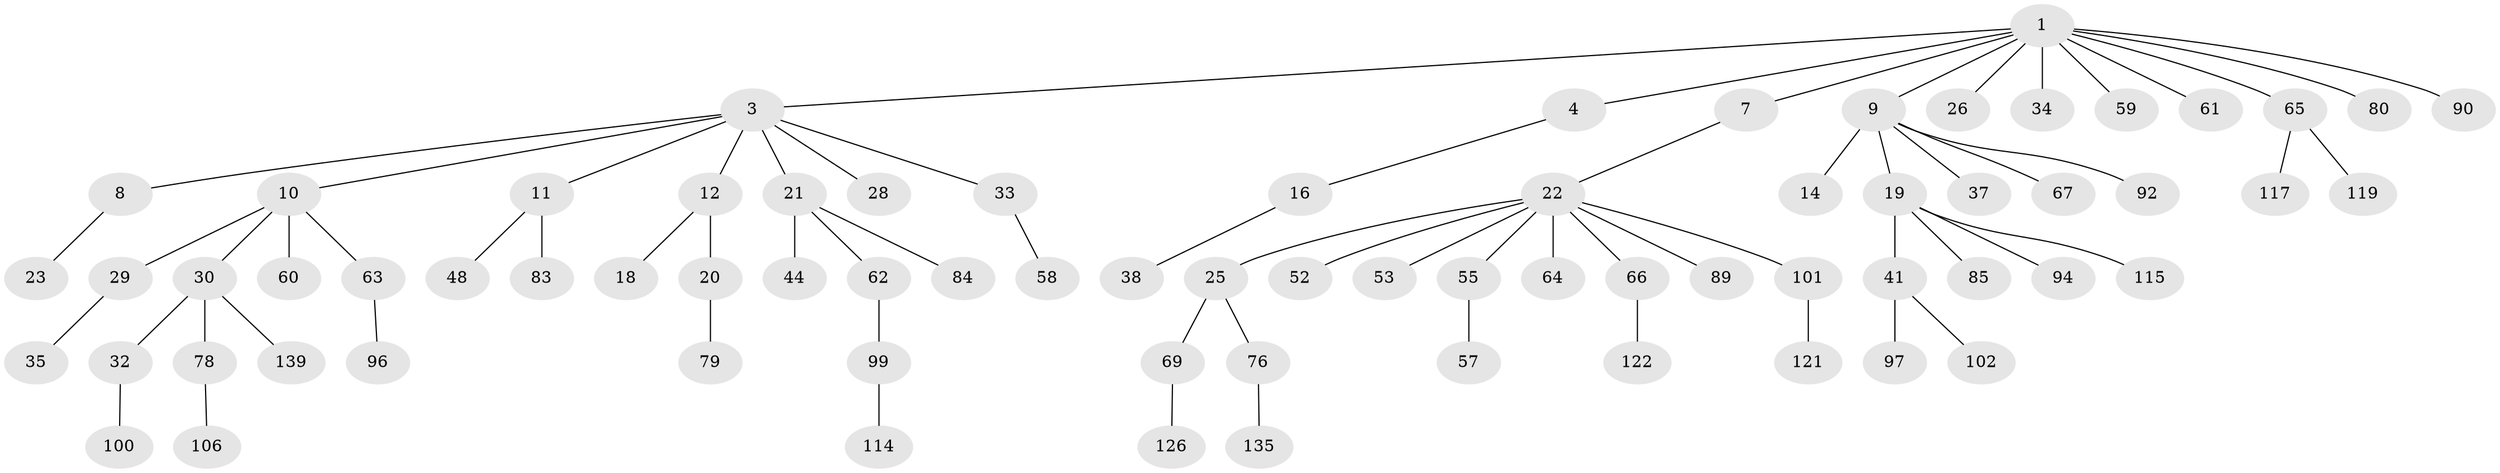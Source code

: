 // original degree distribution, {7: 0.0136986301369863, 4: 0.0547945205479452, 3: 0.1232876712328767, 2: 0.2602739726027397, 5: 0.0410958904109589, 6: 0.0136986301369863, 1: 0.4931506849315068}
// Generated by graph-tools (version 1.1) at 2025/15/03/09/25 04:15:29]
// undirected, 73 vertices, 72 edges
graph export_dot {
graph [start="1"]
  node [color=gray90,style=filled];
  1 [super="+2+24"];
  3 [super="+5"];
  4;
  7 [super="+104"];
  8;
  9 [super="+15+133"];
  10;
  11 [super="+17+136+31+82"];
  12 [super="+13"];
  14 [super="+45"];
  16;
  18;
  19;
  20 [super="+88+68"];
  21;
  22 [super="+51+39+113+46"];
  23;
  25 [super="+27"];
  26 [super="+36"];
  28 [super="+131"];
  29;
  30 [super="+95+72"];
  32 [super="+81"];
  33 [super="+123+124+49+77"];
  34;
  35 [super="+70"];
  37 [super="+105"];
  38;
  41 [super="+103+43+56"];
  44 [super="+141"];
  48;
  52;
  53;
  55 [super="+73"];
  57;
  58;
  59 [super="+108"];
  60 [super="+109"];
  61;
  62 [super="+71+132+86"];
  63 [super="+75"];
  64 [super="+110+116"];
  65;
  66;
  67;
  69;
  76;
  78;
  79 [super="+128"];
  80;
  83;
  84;
  85;
  89 [super="+91"];
  90;
  92;
  94;
  96;
  97;
  99;
  100;
  101;
  102;
  106;
  114;
  115;
  117;
  119 [super="+140"];
  121;
  122;
  126;
  135;
  139;
  1 -- 4;
  1 -- 7;
  1 -- 9;
  1 -- 59;
  1 -- 90;
  1 -- 65;
  1 -- 26;
  1 -- 3;
  1 -- 80;
  1 -- 34;
  1 -- 61;
  3 -- 11;
  3 -- 33;
  3 -- 21;
  3 -- 8;
  3 -- 10;
  3 -- 12;
  3 -- 28;
  4 -- 16;
  7 -- 22;
  8 -- 23;
  9 -- 14;
  9 -- 19;
  9 -- 37;
  9 -- 67;
  9 -- 92;
  10 -- 29;
  10 -- 30;
  10 -- 60;
  10 -- 63;
  11 -- 48;
  11 -- 83;
  12 -- 18;
  12 -- 20;
  16 -- 38;
  19 -- 41;
  19 -- 85;
  19 -- 94;
  19 -- 115;
  20 -- 79;
  21 -- 44;
  21 -- 62;
  21 -- 84;
  22 -- 25;
  22 -- 64;
  22 -- 66;
  22 -- 52;
  22 -- 101;
  22 -- 55;
  22 -- 89;
  22 -- 53;
  25 -- 69;
  25 -- 76;
  29 -- 35;
  30 -- 32;
  30 -- 78;
  30 -- 139;
  32 -- 100;
  33 -- 58;
  41 -- 97;
  41 -- 102;
  55 -- 57;
  62 -- 99;
  63 -- 96;
  65 -- 117;
  65 -- 119;
  66 -- 122;
  69 -- 126;
  76 -- 135;
  78 -- 106;
  99 -- 114;
  101 -- 121;
}
